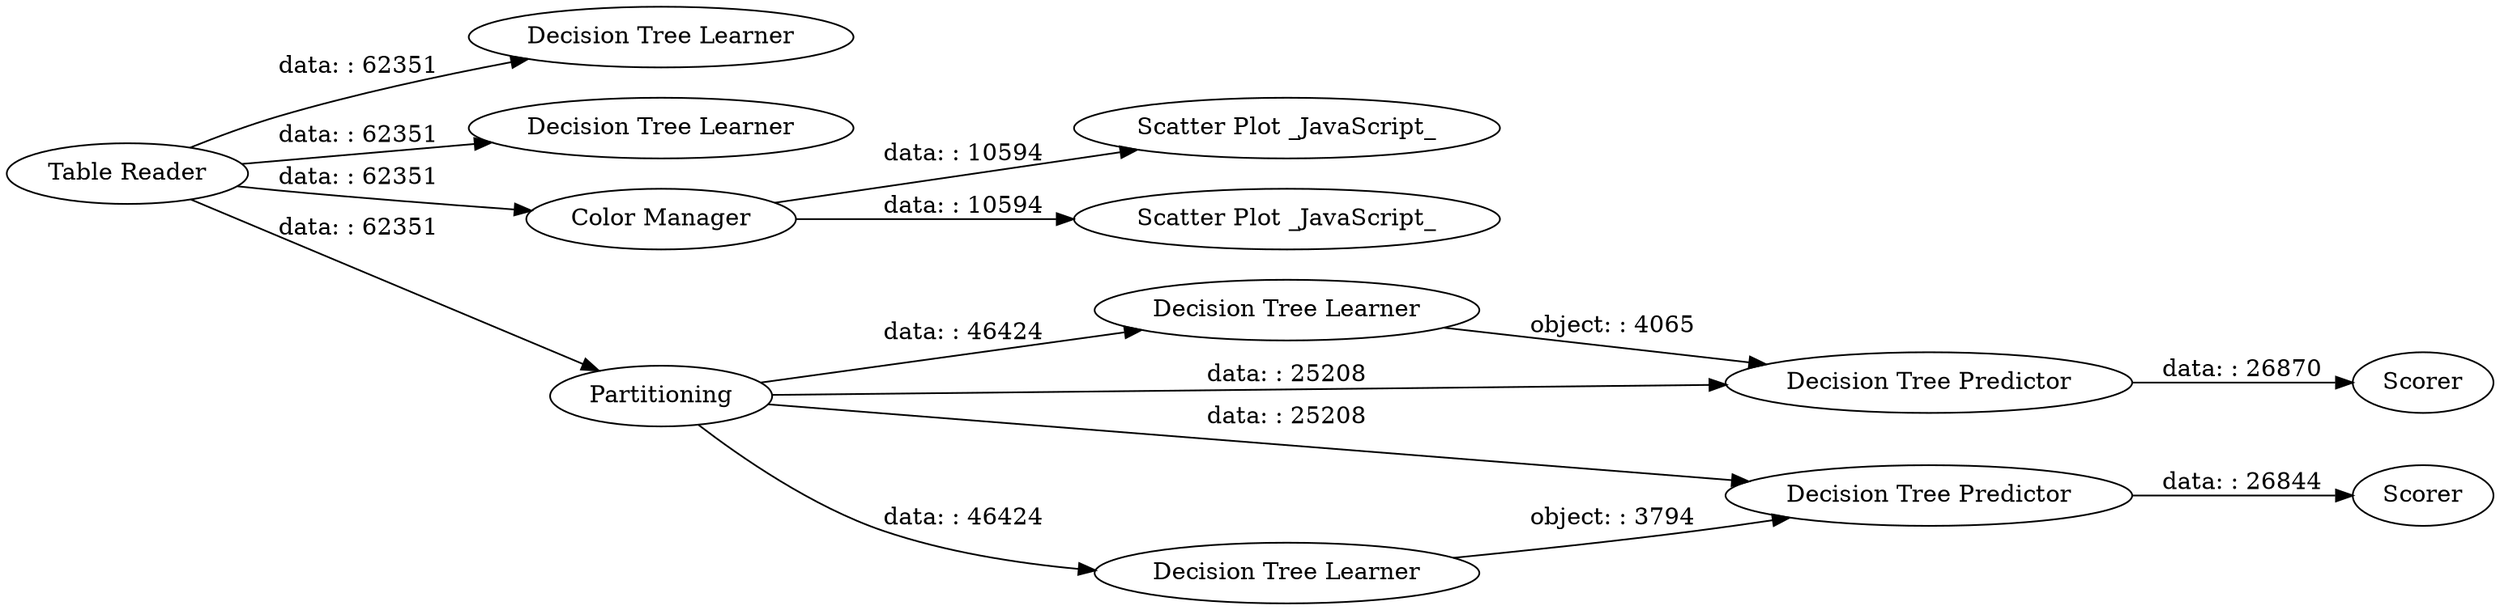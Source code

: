 digraph {
	"7157700553735646145_13" [label=Scorer]
	"7157700553735646145_6" [label="Decision Tree Learner"]
	"7157700553735646145_10" [label="Decision Tree Predictor"]
	"7157700553735646145_11" [label=Scorer]
	"7157700553735646145_9" [label="Decision Tree Learner"]
	"7157700553735646145_12" [label="Decision Tree Predictor"]
	"7157700553735646145_5" [label="Decision Tree Learner"]
	"7157700553735646145_4" [label="Scatter Plot _JavaScript_"]
	"7157700553735646145_1" [label="Table Reader"]
	"7157700553735646145_2" [label="Color Manager"]
	"7157700553735646145_8" [label="Decision Tree Learner"]
	"7157700553735646145_7" [label=Partitioning]
	"7157700553735646145_3" [label="Scatter Plot _JavaScript_"]
	"7157700553735646145_12" -> "7157700553735646145_13" [label="data: : 26844"]
	"7157700553735646145_7" -> "7157700553735646145_12" [label="data: : 25208"]
	"7157700553735646145_9" -> "7157700553735646145_12" [label="object: : 3794"]
	"7157700553735646145_7" -> "7157700553735646145_9" [label="data: : 46424"]
	"7157700553735646145_7" -> "7157700553735646145_10" [label="data: : 25208"]
	"7157700553735646145_2" -> "7157700553735646145_4" [label="data: : 10594"]
	"7157700553735646145_1" -> "7157700553735646145_2" [label="data: : 62351"]
	"7157700553735646145_1" -> "7157700553735646145_7" [label="data: : 62351"]
	"7157700553735646145_1" -> "7157700553735646145_6" [label="data: : 62351"]
	"7157700553735646145_10" -> "7157700553735646145_11" [label="data: : 26870"]
	"7157700553735646145_1" -> "7157700553735646145_5" [label="data: : 62351"]
	"7157700553735646145_2" -> "7157700553735646145_3" [label="data: : 10594"]
	"7157700553735646145_7" -> "7157700553735646145_8" [label="data: : 46424"]
	"7157700553735646145_8" -> "7157700553735646145_10" [label="object: : 4065"]
	rankdir=LR
}

